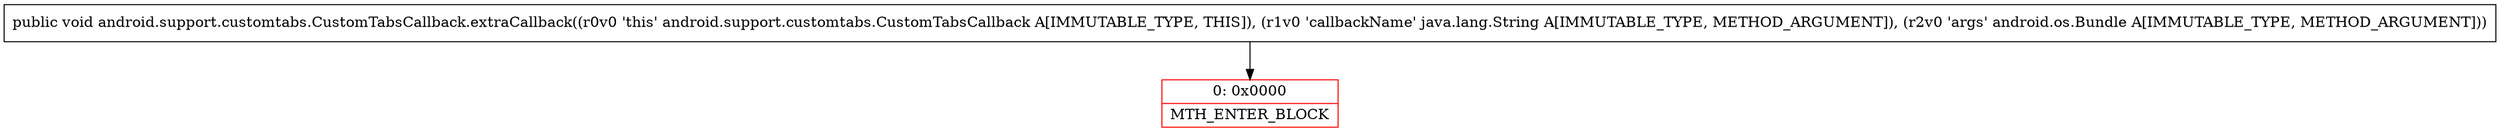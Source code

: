 digraph "CFG forandroid.support.customtabs.CustomTabsCallback.extraCallback(Ljava\/lang\/String;Landroid\/os\/Bundle;)V" {
subgraph cluster_Region_1579697701 {
label = "R(0)";
node [shape=record,color=blue];
}
Node_0 [shape=record,color=red,label="{0\:\ 0x0000|MTH_ENTER_BLOCK\l}"];
MethodNode[shape=record,label="{public void android.support.customtabs.CustomTabsCallback.extraCallback((r0v0 'this' android.support.customtabs.CustomTabsCallback A[IMMUTABLE_TYPE, THIS]), (r1v0 'callbackName' java.lang.String A[IMMUTABLE_TYPE, METHOD_ARGUMENT]), (r2v0 'args' android.os.Bundle A[IMMUTABLE_TYPE, METHOD_ARGUMENT])) }"];
MethodNode -> Node_0;
}

